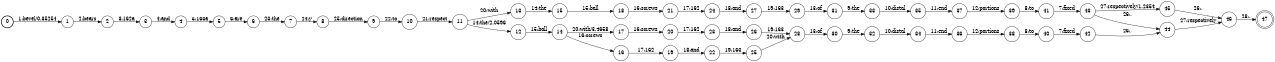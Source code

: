 digraph FST {
rankdir = LR;
size = "8.5,11";
label = "";
center = 1;
orientation = Portrait;
ranksep = "0.4";
nodesep = "0.25";
0 [label = "0", shape = circle, style = bold, fontsize = 14]
	0 -> 1 [label = "1:bevel/0.35254", fontsize = 14];
1 [label = "1", shape = circle, style = solid, fontsize = 14]
	1 -> 2 [label = "2:bears", fontsize = 14];
2 [label = "2", shape = circle, style = solid, fontsize = 14]
	2 -> 3 [label = "3:162a", fontsize = 14];
3 [label = "3", shape = circle, style = solid, fontsize = 14]
	3 -> 4 [label = "4:and", fontsize = 14];
4 [label = "4", shape = circle, style = solid, fontsize = 14]
	4 -> 5 [label = "5:163a", fontsize = 14];
5 [label = "5", shape = circle, style = solid, fontsize = 14]
	5 -> 6 [label = "6:are", fontsize = 14];
6 [label = "6", shape = circle, style = solid, fontsize = 14]
	6 -> 7 [label = "23:the", fontsize = 14];
7 [label = "7", shape = circle, style = solid, fontsize = 14]
	7 -> 8 [label = "24:y", fontsize = 14];
8 [label = "8", shape = circle, style = solid, fontsize = 14]
	8 -> 9 [label = "25:direction", fontsize = 14];
9 [label = "9", shape = circle, style = solid, fontsize = 14]
	9 -> 10 [label = "22:to", fontsize = 14];
10 [label = "10", shape = circle, style = solid, fontsize = 14]
	10 -> 11 [label = "21:respect", fontsize = 14];
11 [label = "11", shape = circle, style = solid, fontsize = 14]
	11 -> 13 [label = "20:with", fontsize = 14];
	11 -> 12 [label = "14:the/2.0596", fontsize = 14];
12 [label = "12", shape = circle, style = solid, fontsize = 14]
	12 -> 14 [label = "15:ball", fontsize = 14];
13 [label = "13", shape = circle, style = solid, fontsize = 14]
	13 -> 15 [label = "14:the", fontsize = 14];
14 [label = "14", shape = circle, style = solid, fontsize = 14]
	14 -> 16 [label = "16:screws", fontsize = 14];
	14 -> 17 [label = "20:with/3.4658", fontsize = 14];
15 [label = "15", shape = circle, style = solid, fontsize = 14]
	15 -> 18 [label = "15:ball", fontsize = 14];
16 [label = "16", shape = circle, style = solid, fontsize = 14]
	16 -> 19 [label = "17:162", fontsize = 14];
17 [label = "17", shape = circle, style = solid, fontsize = 14]
	17 -> 20 [label = "16:screws", fontsize = 14];
18 [label = "18", shape = circle, style = solid, fontsize = 14]
	18 -> 21 [label = "16:screws", fontsize = 14];
19 [label = "19", shape = circle, style = solid, fontsize = 14]
	19 -> 22 [label = "18:and", fontsize = 14];
20 [label = "20", shape = circle, style = solid, fontsize = 14]
	20 -> 23 [label = "17:162", fontsize = 14];
21 [label = "21", shape = circle, style = solid, fontsize = 14]
	21 -> 24 [label = "17:162", fontsize = 14];
22 [label = "22", shape = circle, style = solid, fontsize = 14]
	22 -> 25 [label = "19:163", fontsize = 14];
23 [label = "23", shape = circle, style = solid, fontsize = 14]
	23 -> 26 [label = "18:and", fontsize = 14];
24 [label = "24", shape = circle, style = solid, fontsize = 14]
	24 -> 27 [label = "18:and", fontsize = 14];
25 [label = "25", shape = circle, style = solid, fontsize = 14]
	25 -> 28 [label = "20:with", fontsize = 14];
26 [label = "26", shape = circle, style = solid, fontsize = 14]
	26 -> 28 [label = "19:163", fontsize = 14];
27 [label = "27", shape = circle, style = solid, fontsize = 14]
	27 -> 29 [label = "19:163", fontsize = 14];
28 [label = "28", shape = circle, style = solid, fontsize = 14]
	28 -> 30 [label = "13:of", fontsize = 14];
29 [label = "29", shape = circle, style = solid, fontsize = 14]
	29 -> 31 [label = "13:of", fontsize = 14];
30 [label = "30", shape = circle, style = solid, fontsize = 14]
	30 -> 32 [label = "9:the", fontsize = 14];
31 [label = "31", shape = circle, style = solid, fontsize = 14]
	31 -> 33 [label = "9:the", fontsize = 14];
32 [label = "32", shape = circle, style = solid, fontsize = 14]
	32 -> 34 [label = "10:distal", fontsize = 14];
33 [label = "33", shape = circle, style = solid, fontsize = 14]
	33 -> 35 [label = "10:distal", fontsize = 14];
34 [label = "34", shape = circle, style = solid, fontsize = 14]
	34 -> 36 [label = "11:end", fontsize = 14];
35 [label = "35", shape = circle, style = solid, fontsize = 14]
	35 -> 37 [label = "11:end", fontsize = 14];
36 [label = "36", shape = circle, style = solid, fontsize = 14]
	36 -> 38 [label = "12:portions", fontsize = 14];
37 [label = "37", shape = circle, style = solid, fontsize = 14]
	37 -> 39 [label = "12:portions", fontsize = 14];
38 [label = "38", shape = circle, style = solid, fontsize = 14]
	38 -> 40 [label = "8:to", fontsize = 14];
39 [label = "39", shape = circle, style = solid, fontsize = 14]
	39 -> 41 [label = "8:to", fontsize = 14];
40 [label = "40", shape = circle, style = solid, fontsize = 14]
	40 -> 42 [label = "7:fixed", fontsize = 14];
41 [label = "41", shape = circle, style = solid, fontsize = 14]
	41 -> 43 [label = "7:fixed", fontsize = 14];
42 [label = "42", shape = circle, style = solid, fontsize = 14]
	42 -> 44 [label = "26:,", fontsize = 14];
43 [label = "43", shape = circle, style = solid, fontsize = 14]
	43 -> 44 [label = "26:,", fontsize = 14];
	43 -> 45 [label = "27:respectively/1.2354", fontsize = 14];
44 [label = "44", shape = circle, style = solid, fontsize = 14]
	44 -> 46 [label = "27:respectively", fontsize = 14];
45 [label = "45", shape = circle, style = solid, fontsize = 14]
	45 -> 46 [label = "26:,", fontsize = 14];
46 [label = "46", shape = circle, style = solid, fontsize = 14]
	46 -> 47 [label = "28:.", fontsize = 14];
47 [label = "47", shape = doublecircle, style = solid, fontsize = 14]
}
